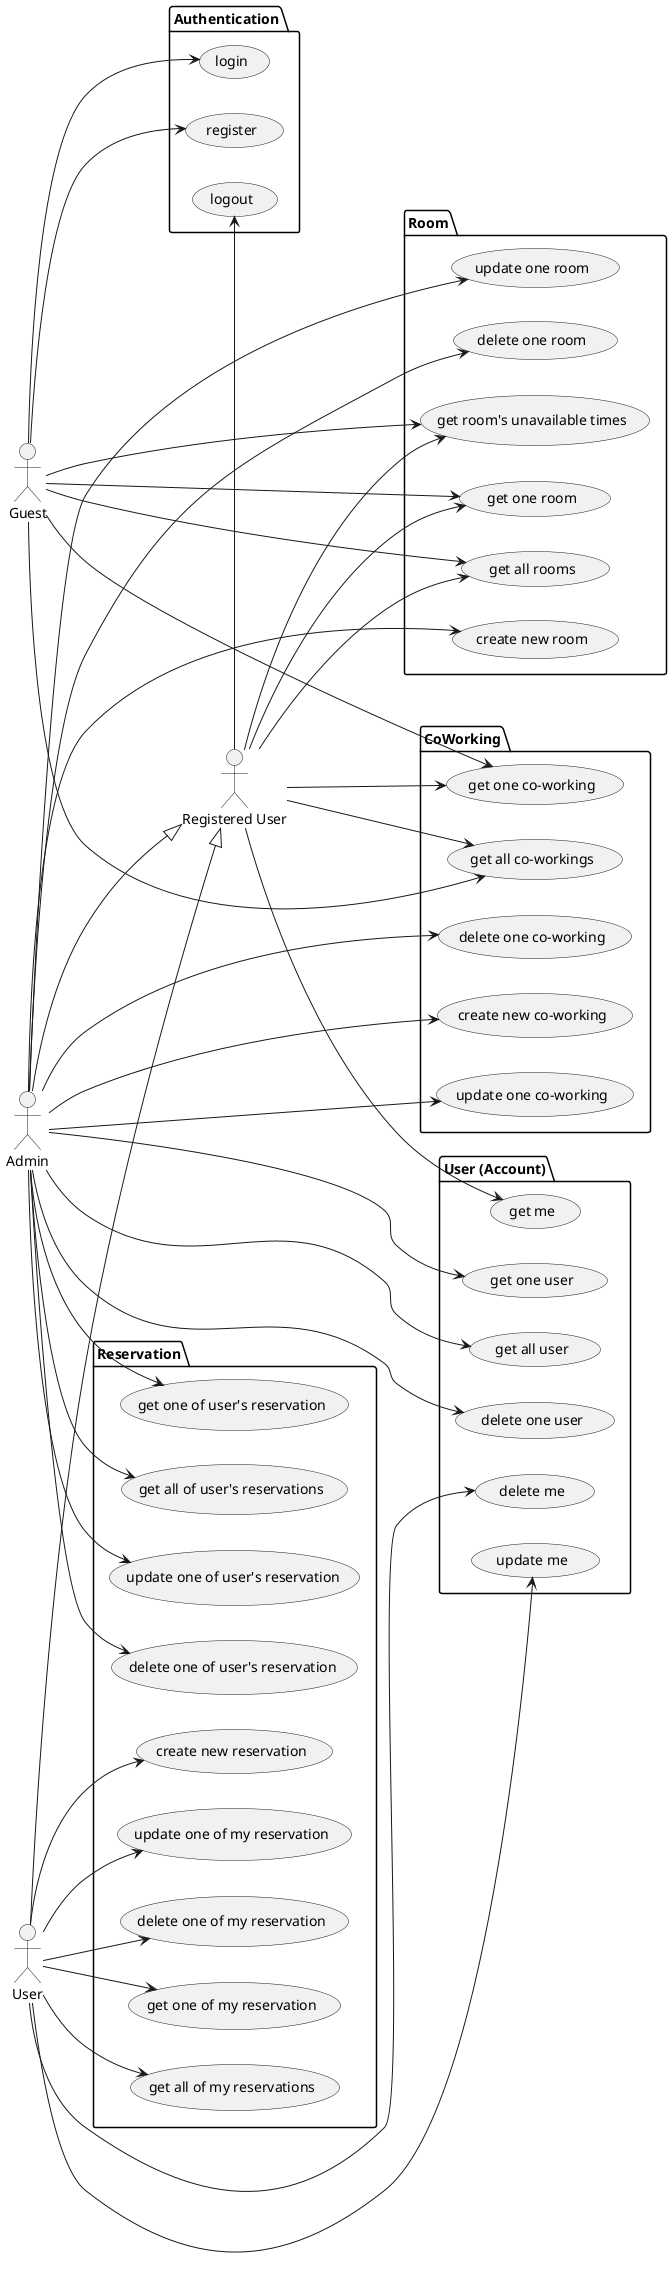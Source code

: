 @startuml usecase
left to right direction

actor Guest
actor "Registered User"
actor User
actor Admin

User --|> "Registered User"
Admin --|> "Registered User"

package "Authentication" {
    usecase "register" as AuthUC1
    usecase "login" as AuthUC2
    usecase "logout" as AuthUC3
}

package "User (Account)" {
    usecase "get me" as UserUC1
    usecase "update me" as UserUC2
    usecase "delete me" as UserUC3

    usecase "get one user" as UserUC4
    usecase "get all user" as UserUC5
    usecase "delete one user" as UserUC6
}

package "CoWorking" {
    usecase "create new co-working" as CoWorkingUC1
    usecase "get one co-working" as CoWorkingUC2
    usecase "get all co-workings" as CoWorkingUC3
    usecase "update one co-working" as CoWorkingUC4
    usecase "delete one co-working" as CoWorkingUC5
}

package "Room" {
    usecase "create new room" as RoomUC1
    usecase "get one room" as RoomUC2
    usecase "get all rooms" as RoomUC3
    usecase "update one room" as RoomUC4
    usecase "delete one room" as RoomUC5
    usecase "get room's unavailable times" as RoomUC6
}

package "Reservation" {
    usecase "create new reservation" as ReserveUC1
    usecase "update one of my reservation" as ReserveUC2
    usecase "delete one of my reservation" as ReserveUC3
    usecase "get one of my reservation" as ReserveUC4
    usecase "get all of my reservations" as ReserveUC5

    usecase "update one of user's reservation" as ReserveUC6
    usecase "delete one of user's reservation" as ReserveUC7
    usecase "get one of user's reservation" as ReserveUC8
    usecase "get all of user's reservations" as ReserveUC9
}

Guest --> AuthUC1
Guest --> AuthUC2
Guest --> CoWorkingUC2
Guest --> CoWorkingUC3
Guest --> RoomUC2
Guest --> RoomUC3
Guest --> RoomUC6

"Registered User" -left-> AuthUC3
"Registered User" --> UserUC1
"Registered User" --> CoWorkingUC2
"Registered User" --> CoWorkingUC3
"Registered User" --> RoomUC2
"Registered User" --> RoomUC3
"Registered User" --> RoomUC6

User --> UserUC2
User --> UserUC3
User --> ReserveUC1
User --> ReserveUC2
User --> ReserveUC3
User --> ReserveUC4
User --> ReserveUC5

Admin --> UserUC4
Admin --> UserUC5
Admin --> UserUC6
Admin --> CoWorkingUC1
Admin --> CoWorkingUC4
Admin --> CoWorkingUC5
Admin --> RoomUC1
Admin --> RoomUC4
Admin --> RoomUC5
Admin --> ReserveUC6
Admin --> ReserveUC7
Admin --> ReserveUC8
Admin --> ReserveUC9

@enduml